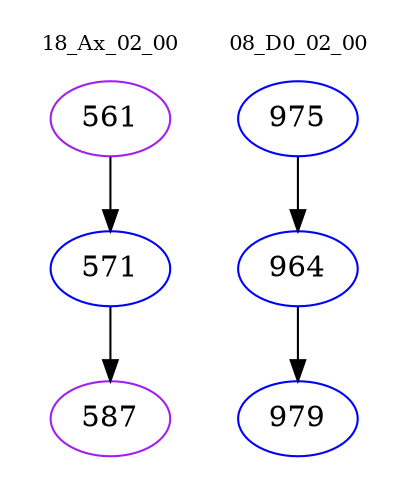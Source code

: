 digraph{
subgraph cluster_0 {
color = white
label = "18_Ax_02_00";
fontsize=10;
T0_561 [label="561", color="purple"]
T0_561 -> T0_571 [color="black"]
T0_571 [label="571", color="blue"]
T0_571 -> T0_587 [color="black"]
T0_587 [label="587", color="purple"]
}
subgraph cluster_1 {
color = white
label = "08_D0_02_00";
fontsize=10;
T1_975 [label="975", color="blue"]
T1_975 -> T1_964 [color="black"]
T1_964 [label="964", color="blue"]
T1_964 -> T1_979 [color="black"]
T1_979 [label="979", color="blue"]
}
}
